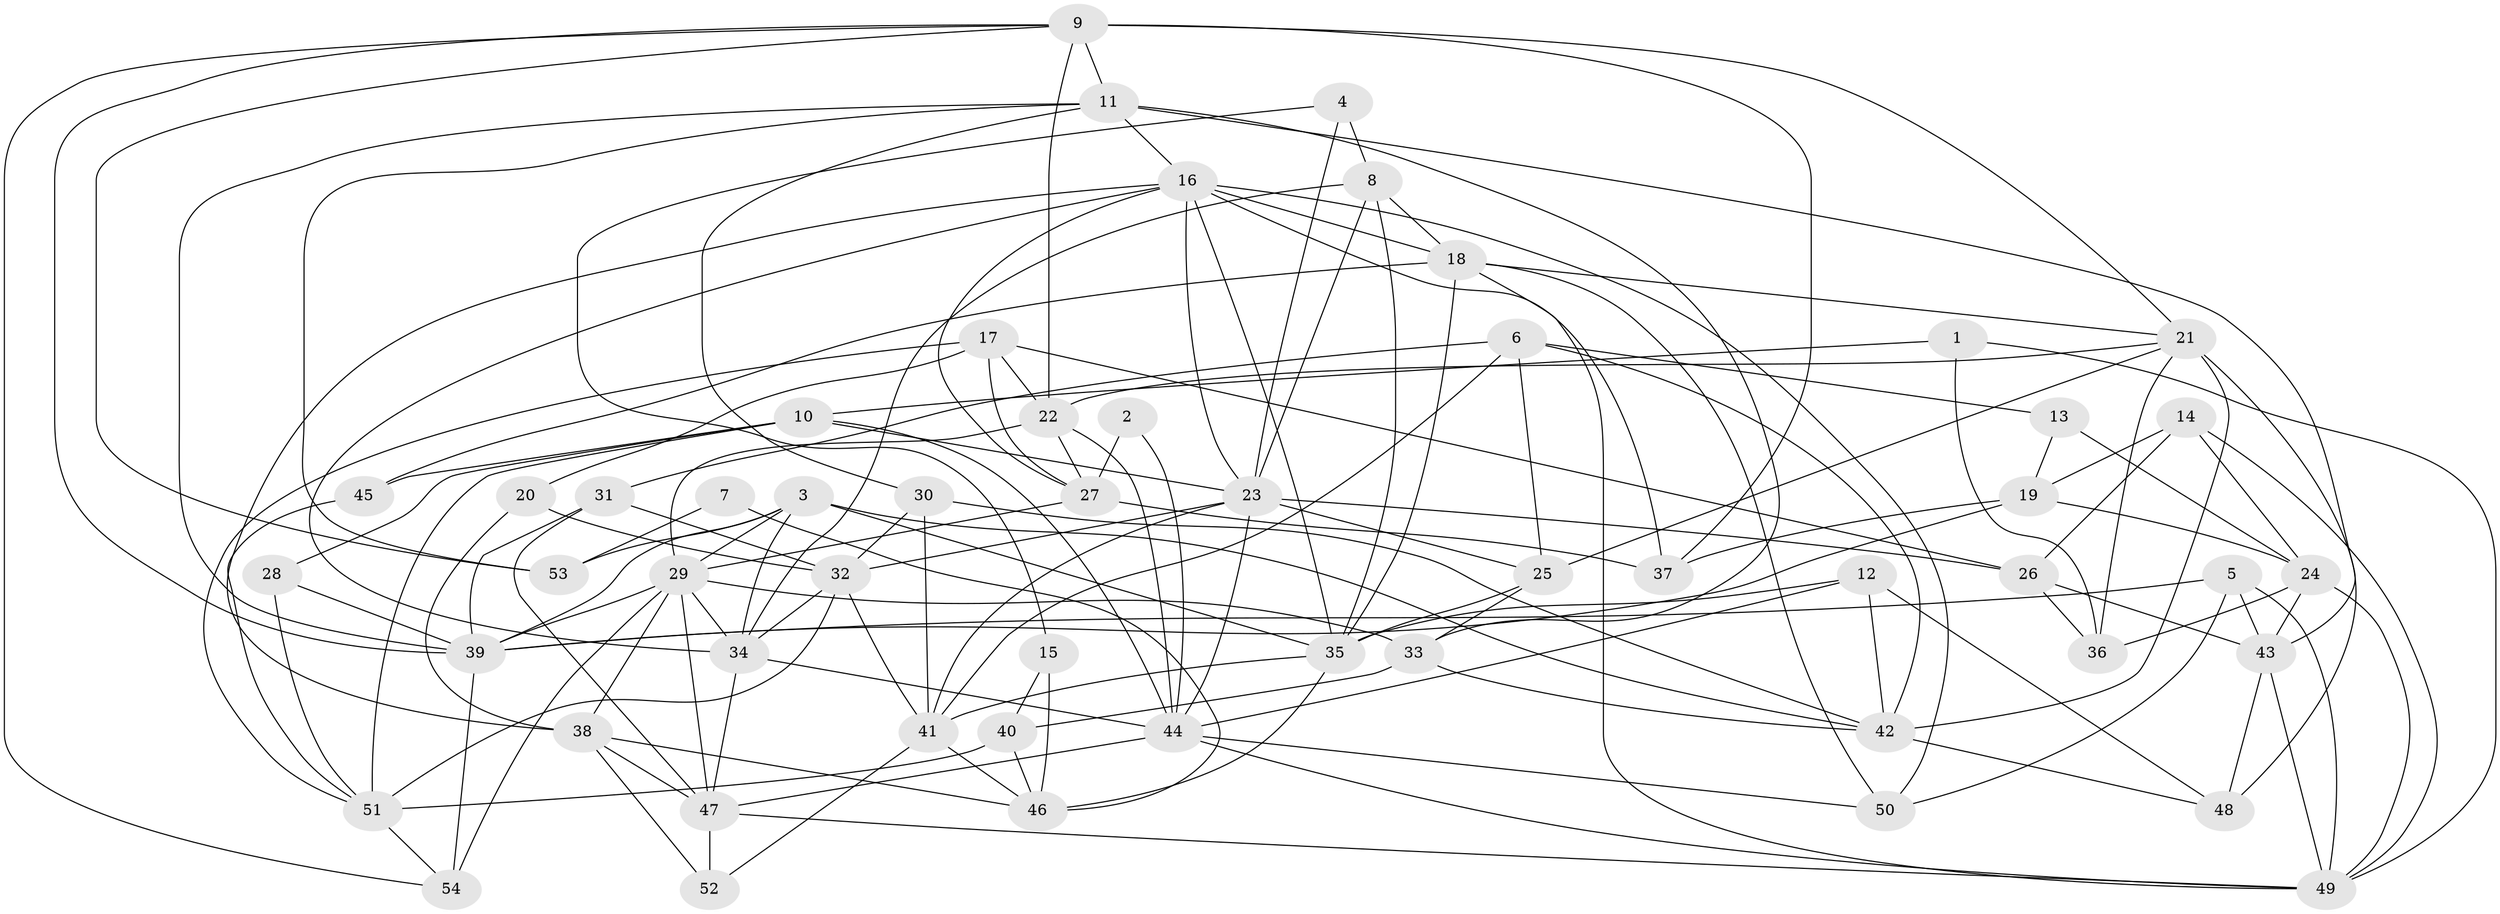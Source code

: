 // original degree distribution, {4: 0.19626168224299065, 3: 0.3177570093457944, 2: 0.14953271028037382, 5: 0.14953271028037382, 6: 0.11214953271028037, 7: 0.056074766355140186, 8: 0.018691588785046728}
// Generated by graph-tools (version 1.1) at 2025/02/03/09/25 03:02:05]
// undirected, 54 vertices, 145 edges
graph export_dot {
graph [start="1"]
  node [color=gray90,style=filled];
  1;
  2;
  3;
  4;
  5;
  6;
  7;
  8;
  9;
  10;
  11;
  12;
  13;
  14;
  15;
  16;
  17;
  18;
  19;
  20;
  21;
  22;
  23;
  24;
  25;
  26;
  27;
  28;
  29;
  30;
  31;
  32;
  33;
  34;
  35;
  36;
  37;
  38;
  39;
  40;
  41;
  42;
  43;
  44;
  45;
  46;
  47;
  48;
  49;
  50;
  51;
  52;
  53;
  54;
  1 -- 10 [weight=1.0];
  1 -- 36 [weight=1.0];
  1 -- 49 [weight=1.0];
  2 -- 27 [weight=1.0];
  2 -- 44 [weight=1.0];
  3 -- 29 [weight=1.0];
  3 -- 34 [weight=1.0];
  3 -- 35 [weight=1.0];
  3 -- 39 [weight=1.0];
  3 -- 42 [weight=1.0];
  3 -- 53 [weight=1.0];
  4 -- 8 [weight=2.0];
  4 -- 15 [weight=1.0];
  4 -- 23 [weight=1.0];
  5 -- 39 [weight=1.0];
  5 -- 43 [weight=1.0];
  5 -- 49 [weight=1.0];
  5 -- 50 [weight=1.0];
  6 -- 13 [weight=1.0];
  6 -- 25 [weight=1.0];
  6 -- 31 [weight=1.0];
  6 -- 41 [weight=1.0];
  6 -- 42 [weight=1.0];
  7 -- 46 [weight=1.0];
  7 -- 53 [weight=1.0];
  8 -- 18 [weight=1.0];
  8 -- 23 [weight=1.0];
  8 -- 34 [weight=1.0];
  8 -- 35 [weight=1.0];
  9 -- 11 [weight=1.0];
  9 -- 21 [weight=2.0];
  9 -- 22 [weight=2.0];
  9 -- 37 [weight=2.0];
  9 -- 39 [weight=1.0];
  9 -- 53 [weight=1.0];
  9 -- 54 [weight=1.0];
  10 -- 23 [weight=2.0];
  10 -- 28 [weight=1.0];
  10 -- 44 [weight=1.0];
  10 -- 45 [weight=1.0];
  10 -- 51 [weight=1.0];
  11 -- 16 [weight=1.0];
  11 -- 30 [weight=1.0];
  11 -- 33 [weight=1.0];
  11 -- 39 [weight=1.0];
  11 -- 43 [weight=1.0];
  11 -- 53 [weight=1.0];
  12 -- 35 [weight=1.0];
  12 -- 42 [weight=1.0];
  12 -- 44 [weight=1.0];
  12 -- 48 [weight=1.0];
  13 -- 19 [weight=1.0];
  13 -- 24 [weight=1.0];
  14 -- 19 [weight=1.0];
  14 -- 24 [weight=1.0];
  14 -- 26 [weight=1.0];
  14 -- 49 [weight=1.0];
  15 -- 40 [weight=1.0];
  15 -- 46 [weight=1.0];
  16 -- 18 [weight=1.0];
  16 -- 23 [weight=1.0];
  16 -- 27 [weight=1.0];
  16 -- 34 [weight=1.0];
  16 -- 35 [weight=1.0];
  16 -- 37 [weight=1.0];
  16 -- 38 [weight=1.0];
  16 -- 50 [weight=1.0];
  17 -- 20 [weight=1.0];
  17 -- 22 [weight=2.0];
  17 -- 26 [weight=1.0];
  17 -- 27 [weight=1.0];
  17 -- 51 [weight=1.0];
  18 -- 21 [weight=1.0];
  18 -- 35 [weight=1.0];
  18 -- 45 [weight=1.0];
  18 -- 49 [weight=1.0];
  18 -- 50 [weight=1.0];
  19 -- 24 [weight=1.0];
  19 -- 37 [weight=1.0];
  19 -- 39 [weight=1.0];
  20 -- 32 [weight=1.0];
  20 -- 38 [weight=1.0];
  21 -- 22 [weight=1.0];
  21 -- 25 [weight=1.0];
  21 -- 36 [weight=1.0];
  21 -- 42 [weight=1.0];
  21 -- 48 [weight=2.0];
  22 -- 27 [weight=1.0];
  22 -- 29 [weight=2.0];
  22 -- 44 [weight=1.0];
  23 -- 25 [weight=1.0];
  23 -- 26 [weight=1.0];
  23 -- 32 [weight=1.0];
  23 -- 41 [weight=1.0];
  23 -- 44 [weight=1.0];
  24 -- 36 [weight=1.0];
  24 -- 43 [weight=3.0];
  24 -- 49 [weight=1.0];
  25 -- 33 [weight=1.0];
  25 -- 35 [weight=1.0];
  26 -- 36 [weight=1.0];
  26 -- 43 [weight=1.0];
  27 -- 29 [weight=1.0];
  27 -- 37 [weight=2.0];
  28 -- 39 [weight=3.0];
  28 -- 51 [weight=1.0];
  29 -- 33 [weight=1.0];
  29 -- 34 [weight=1.0];
  29 -- 38 [weight=1.0];
  29 -- 39 [weight=1.0];
  29 -- 47 [weight=1.0];
  29 -- 54 [weight=1.0];
  30 -- 32 [weight=1.0];
  30 -- 41 [weight=1.0];
  30 -- 42 [weight=1.0];
  31 -- 32 [weight=1.0];
  31 -- 39 [weight=1.0];
  31 -- 47 [weight=1.0];
  32 -- 34 [weight=1.0];
  32 -- 41 [weight=1.0];
  32 -- 51 [weight=1.0];
  33 -- 40 [weight=1.0];
  33 -- 42 [weight=1.0];
  34 -- 44 [weight=1.0];
  34 -- 47 [weight=1.0];
  35 -- 41 [weight=1.0];
  35 -- 46 [weight=1.0];
  38 -- 46 [weight=1.0];
  38 -- 47 [weight=1.0];
  38 -- 52 [weight=1.0];
  39 -- 54 [weight=1.0];
  40 -- 46 [weight=1.0];
  40 -- 51 [weight=2.0];
  41 -- 46 [weight=1.0];
  41 -- 52 [weight=1.0];
  42 -- 48 [weight=1.0];
  43 -- 48 [weight=1.0];
  43 -- 49 [weight=1.0];
  44 -- 47 [weight=1.0];
  44 -- 49 [weight=1.0];
  44 -- 50 [weight=1.0];
  45 -- 51 [weight=1.0];
  47 -- 49 [weight=1.0];
  47 -- 52 [weight=2.0];
  51 -- 54 [weight=1.0];
}
